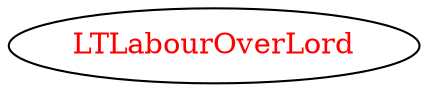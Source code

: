 digraph dependencyGraph {
 concentrate=true;
 ranksep="2.0";
 rankdir="LR"; 
 splines="ortho";
"LTLabourOverLord" [fontcolor="red"];
}